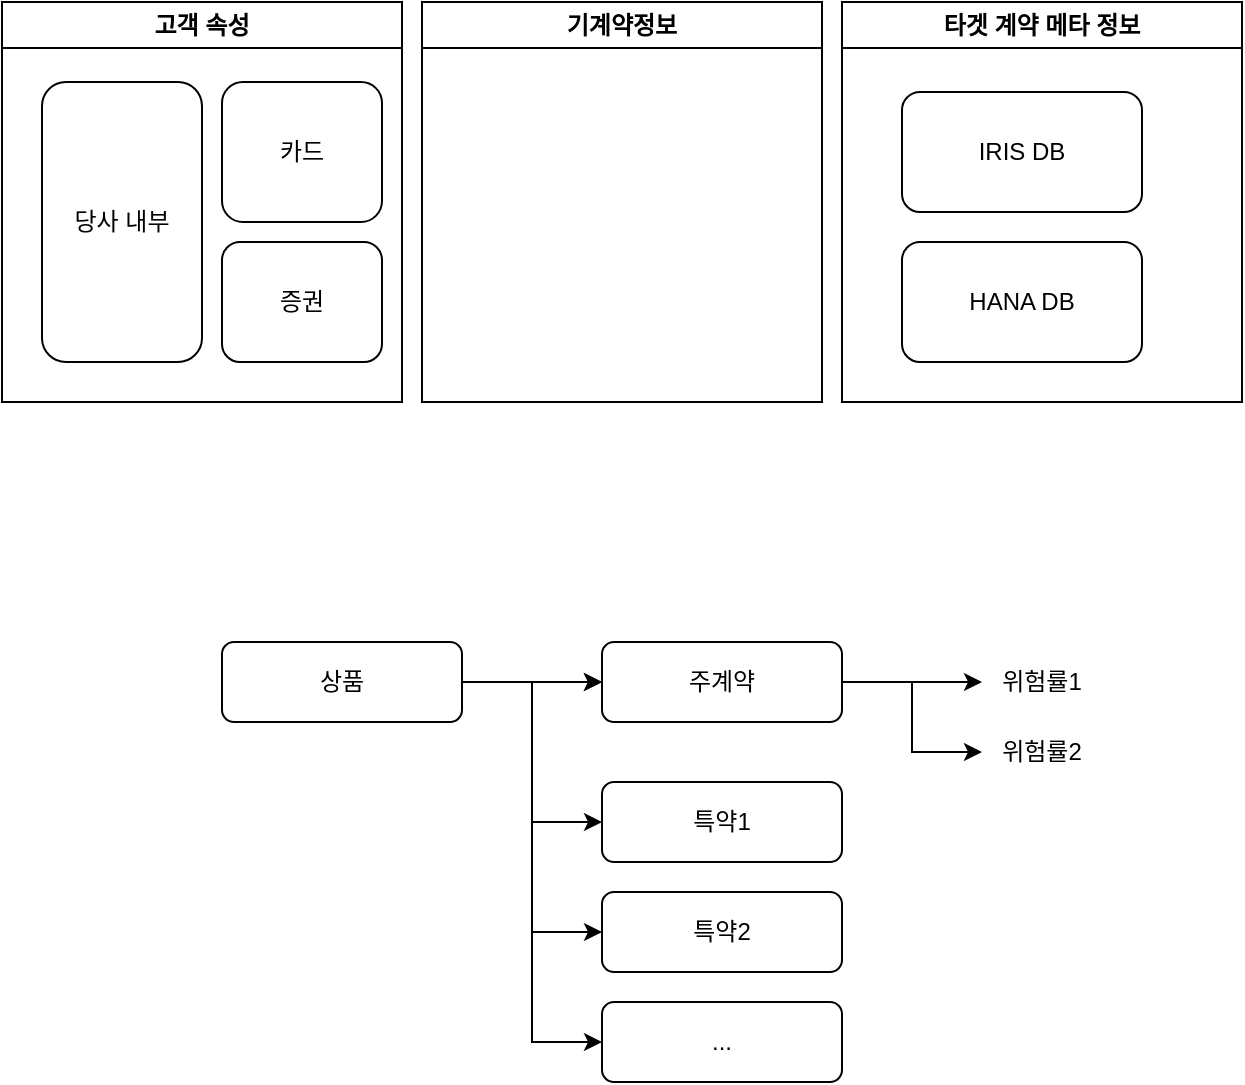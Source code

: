 <mxfile version="22.1.2" type="github">
  <diagram name="페이지-1" id="DrAP7eZRbEFT3B6ZiXp5">
    <mxGraphModel dx="1026" dy="686" grid="1" gridSize="10" guides="1" tooltips="1" connect="1" arrows="1" fold="1" page="1" pageScale="1" pageWidth="827" pageHeight="1169" math="0" shadow="0">
      <root>
        <mxCell id="0" />
        <mxCell id="1" parent="0" />
        <mxCell id="0Ap0oMkYR-13eDsSxTsI-3" value="당사 내부" style="rounded=1;whiteSpace=wrap;html=1;" vertex="1" parent="1">
          <mxGeometry x="60" y="180" width="80" height="140" as="geometry" />
        </mxCell>
        <mxCell id="0Ap0oMkYR-13eDsSxTsI-5" value="카드" style="rounded=1;whiteSpace=wrap;html=1;" vertex="1" parent="1">
          <mxGeometry x="150" y="180" width="80" height="70" as="geometry" />
        </mxCell>
        <mxCell id="0Ap0oMkYR-13eDsSxTsI-6" value="증권" style="rounded=1;whiteSpace=wrap;html=1;" vertex="1" parent="1">
          <mxGeometry x="150" y="260" width="80" height="60" as="geometry" />
        </mxCell>
        <mxCell id="0Ap0oMkYR-13eDsSxTsI-7" value="고객 속성" style="swimlane;whiteSpace=wrap;html=1;" vertex="1" parent="1">
          <mxGeometry x="40" y="140" width="200" height="200" as="geometry" />
        </mxCell>
        <mxCell id="0Ap0oMkYR-13eDsSxTsI-8" value="기계약정보" style="swimlane;whiteSpace=wrap;html=1;" vertex="1" parent="1">
          <mxGeometry x="250" y="140" width="200" height="200" as="geometry" />
        </mxCell>
        <mxCell id="0Ap0oMkYR-13eDsSxTsI-9" value="타겟 계약 메타 정보" style="swimlane;whiteSpace=wrap;html=1;" vertex="1" parent="1">
          <mxGeometry x="460" y="140" width="200" height="200" as="geometry" />
        </mxCell>
        <mxCell id="0Ap0oMkYR-13eDsSxTsI-14" value="IRIS DB" style="rounded=1;whiteSpace=wrap;html=1;" vertex="1" parent="0Ap0oMkYR-13eDsSxTsI-9">
          <mxGeometry x="30" y="45" width="120" height="60" as="geometry" />
        </mxCell>
        <mxCell id="0Ap0oMkYR-13eDsSxTsI-15" value="HANA DB" style="rounded=1;whiteSpace=wrap;html=1;" vertex="1" parent="0Ap0oMkYR-13eDsSxTsI-9">
          <mxGeometry x="30" y="120" width="120" height="60" as="geometry" />
        </mxCell>
        <mxCell id="0Ap0oMkYR-13eDsSxTsI-36" value="" style="edgeStyle=orthogonalEdgeStyle;rounded=0;orthogonalLoop=1;jettySize=auto;html=1;" edge="1" parent="1" source="0Ap0oMkYR-13eDsSxTsI-32" target="0Ap0oMkYR-13eDsSxTsI-33">
          <mxGeometry relative="1" as="geometry">
            <Array as="points">
              <mxPoint x="300" y="480" />
              <mxPoint x="300" y="480" />
            </Array>
          </mxGeometry>
        </mxCell>
        <mxCell id="0Ap0oMkYR-13eDsSxTsI-41" style="edgeStyle=orthogonalEdgeStyle;rounded=0;orthogonalLoop=1;jettySize=auto;html=1;exitX=1;exitY=0.5;exitDx=0;exitDy=0;entryX=0;entryY=0.5;entryDx=0;entryDy=0;" edge="1" parent="1" source="0Ap0oMkYR-13eDsSxTsI-32" target="0Ap0oMkYR-13eDsSxTsI-38">
          <mxGeometry relative="1" as="geometry">
            <mxPoint x="300" y="550" as="targetPoint" />
            <Array as="points">
              <mxPoint x="305" y="480" />
              <mxPoint x="305" y="550" />
            </Array>
          </mxGeometry>
        </mxCell>
        <mxCell id="0Ap0oMkYR-13eDsSxTsI-43" value="" style="edgeStyle=orthogonalEdgeStyle;rounded=0;orthogonalLoop=1;jettySize=auto;html=1;" edge="1" parent="1" source="0Ap0oMkYR-13eDsSxTsI-32" target="0Ap0oMkYR-13eDsSxTsI-33">
          <mxGeometry relative="1" as="geometry" />
        </mxCell>
        <mxCell id="0Ap0oMkYR-13eDsSxTsI-44" style="edgeStyle=orthogonalEdgeStyle;rounded=0;orthogonalLoop=1;jettySize=auto;html=1;exitX=1;exitY=0.5;exitDx=0;exitDy=0;entryX=0;entryY=0.5;entryDx=0;entryDy=0;" edge="1" parent="1" source="0Ap0oMkYR-13eDsSxTsI-32" target="0Ap0oMkYR-13eDsSxTsI-39">
          <mxGeometry relative="1" as="geometry" />
        </mxCell>
        <mxCell id="0Ap0oMkYR-13eDsSxTsI-45" style="edgeStyle=orthogonalEdgeStyle;rounded=0;orthogonalLoop=1;jettySize=auto;html=1;exitX=1;exitY=0.5;exitDx=0;exitDy=0;entryX=0;entryY=0.5;entryDx=0;entryDy=0;" edge="1" parent="1" source="0Ap0oMkYR-13eDsSxTsI-32" target="0Ap0oMkYR-13eDsSxTsI-40">
          <mxGeometry relative="1" as="geometry" />
        </mxCell>
        <mxCell id="0Ap0oMkYR-13eDsSxTsI-32" value="상품" style="rounded=1;whiteSpace=wrap;html=1;" vertex="1" parent="1">
          <mxGeometry x="150" y="460" width="120" height="40" as="geometry" />
        </mxCell>
        <mxCell id="0Ap0oMkYR-13eDsSxTsI-54" value="" style="edgeStyle=orthogonalEdgeStyle;rounded=0;orthogonalLoop=1;jettySize=auto;html=1;" edge="1" parent="1" source="0Ap0oMkYR-13eDsSxTsI-33" target="0Ap0oMkYR-13eDsSxTsI-53">
          <mxGeometry relative="1" as="geometry" />
        </mxCell>
        <mxCell id="0Ap0oMkYR-13eDsSxTsI-57" style="edgeStyle=orthogonalEdgeStyle;rounded=0;orthogonalLoop=1;jettySize=auto;html=1;entryX=0;entryY=0.5;entryDx=0;entryDy=0;" edge="1" parent="1" source="0Ap0oMkYR-13eDsSxTsI-33" target="0Ap0oMkYR-13eDsSxTsI-56">
          <mxGeometry relative="1" as="geometry" />
        </mxCell>
        <mxCell id="0Ap0oMkYR-13eDsSxTsI-33" value="주계약" style="rounded=1;whiteSpace=wrap;html=1;" vertex="1" parent="1">
          <mxGeometry x="340" y="460" width="120" height="40" as="geometry" />
        </mxCell>
        <mxCell id="0Ap0oMkYR-13eDsSxTsI-38" value="특약1" style="rounded=1;whiteSpace=wrap;html=1;" vertex="1" parent="1">
          <mxGeometry x="340" y="530" width="120" height="40" as="geometry" />
        </mxCell>
        <mxCell id="0Ap0oMkYR-13eDsSxTsI-39" value="특약2" style="rounded=1;whiteSpace=wrap;html=1;" vertex="1" parent="1">
          <mxGeometry x="340" y="585" width="120" height="40" as="geometry" />
        </mxCell>
        <mxCell id="0Ap0oMkYR-13eDsSxTsI-40" value="..." style="rounded=1;whiteSpace=wrap;html=1;" vertex="1" parent="1">
          <mxGeometry x="340" y="640" width="120" height="40" as="geometry" />
        </mxCell>
        <mxCell id="0Ap0oMkYR-13eDsSxTsI-53" value="위험률1" style="text;html=1;strokeColor=none;fillColor=none;align=center;verticalAlign=middle;whiteSpace=wrap;rounded=0;" vertex="1" parent="1">
          <mxGeometry x="530" y="465" width="60" height="30" as="geometry" />
        </mxCell>
        <mxCell id="0Ap0oMkYR-13eDsSxTsI-56" value="위험률2" style="text;html=1;strokeColor=none;fillColor=none;align=center;verticalAlign=middle;whiteSpace=wrap;rounded=0;" vertex="1" parent="1">
          <mxGeometry x="530" y="500" width="60" height="30" as="geometry" />
        </mxCell>
      </root>
    </mxGraphModel>
  </diagram>
</mxfile>
